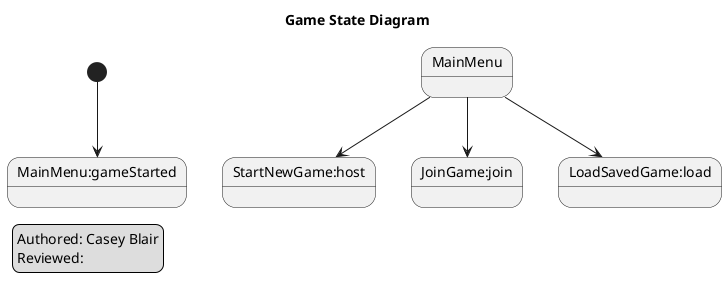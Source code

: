 @startuml
skinparam monochrome true
skinparam shadowing false

title Game State Diagram
legend left
	Authored: Casey Blair
	Reviewed:
endlegend

[*]-->MainMenu:gameStarted
MainMenu-->StartNewGame:host
MainMenu-->JoinGame:join
MainMenu-->LoadSavedGame:load

@enduml

